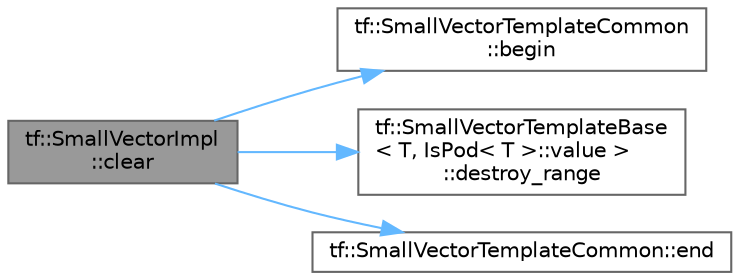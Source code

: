 digraph "tf::SmallVectorImpl::clear"
{
 // LATEX_PDF_SIZE
  bgcolor="transparent";
  edge [fontname=Helvetica,fontsize=10,labelfontname=Helvetica,labelfontsize=10];
  node [fontname=Helvetica,fontsize=10,shape=box,height=0.2,width=0.4];
  rankdir="LR";
  Node1 [id="Node000001",label="tf::SmallVectorImpl\l::clear",height=0.2,width=0.4,color="gray40", fillcolor="grey60", style="filled", fontcolor="black",tooltip=" "];
  Node1 -> Node2 [id="edge4_Node000001_Node000002",color="steelblue1",style="solid",tooltip=" "];
  Node2 [id="Node000002",label="tf::SmallVectorTemplateCommon\l::begin",height=0.2,width=0.4,color="grey40", fillcolor="white", style="filled",URL="$classtf_1_1_small_vector_template_common.html#a5022deed40c9c9f983230c38d99658f4",tooltip=" "];
  Node1 -> Node3 [id="edge5_Node000001_Node000003",color="steelblue1",style="solid",tooltip=" "];
  Node3 [id="Node000003",label="tf::SmallVectorTemplateBase\l\< T, IsPod\< T \>::value \>\l::destroy_range",height=0.2,width=0.4,color="grey40", fillcolor="white", style="filled",URL="$classtf_1_1_small_vector_template_base.html#a00ebcf9e81eed0b433be97131fd3d1d1",tooltip=" "];
  Node1 -> Node4 [id="edge6_Node000001_Node000004",color="steelblue1",style="solid",tooltip=" "];
  Node4 [id="Node000004",label="tf::SmallVectorTemplateCommon::end",height=0.2,width=0.4,color="grey40", fillcolor="white", style="filled",URL="$classtf_1_1_small_vector_template_common.html#a59e18797630dc06cef6c2ae5acf591a0",tooltip=" "];
}
